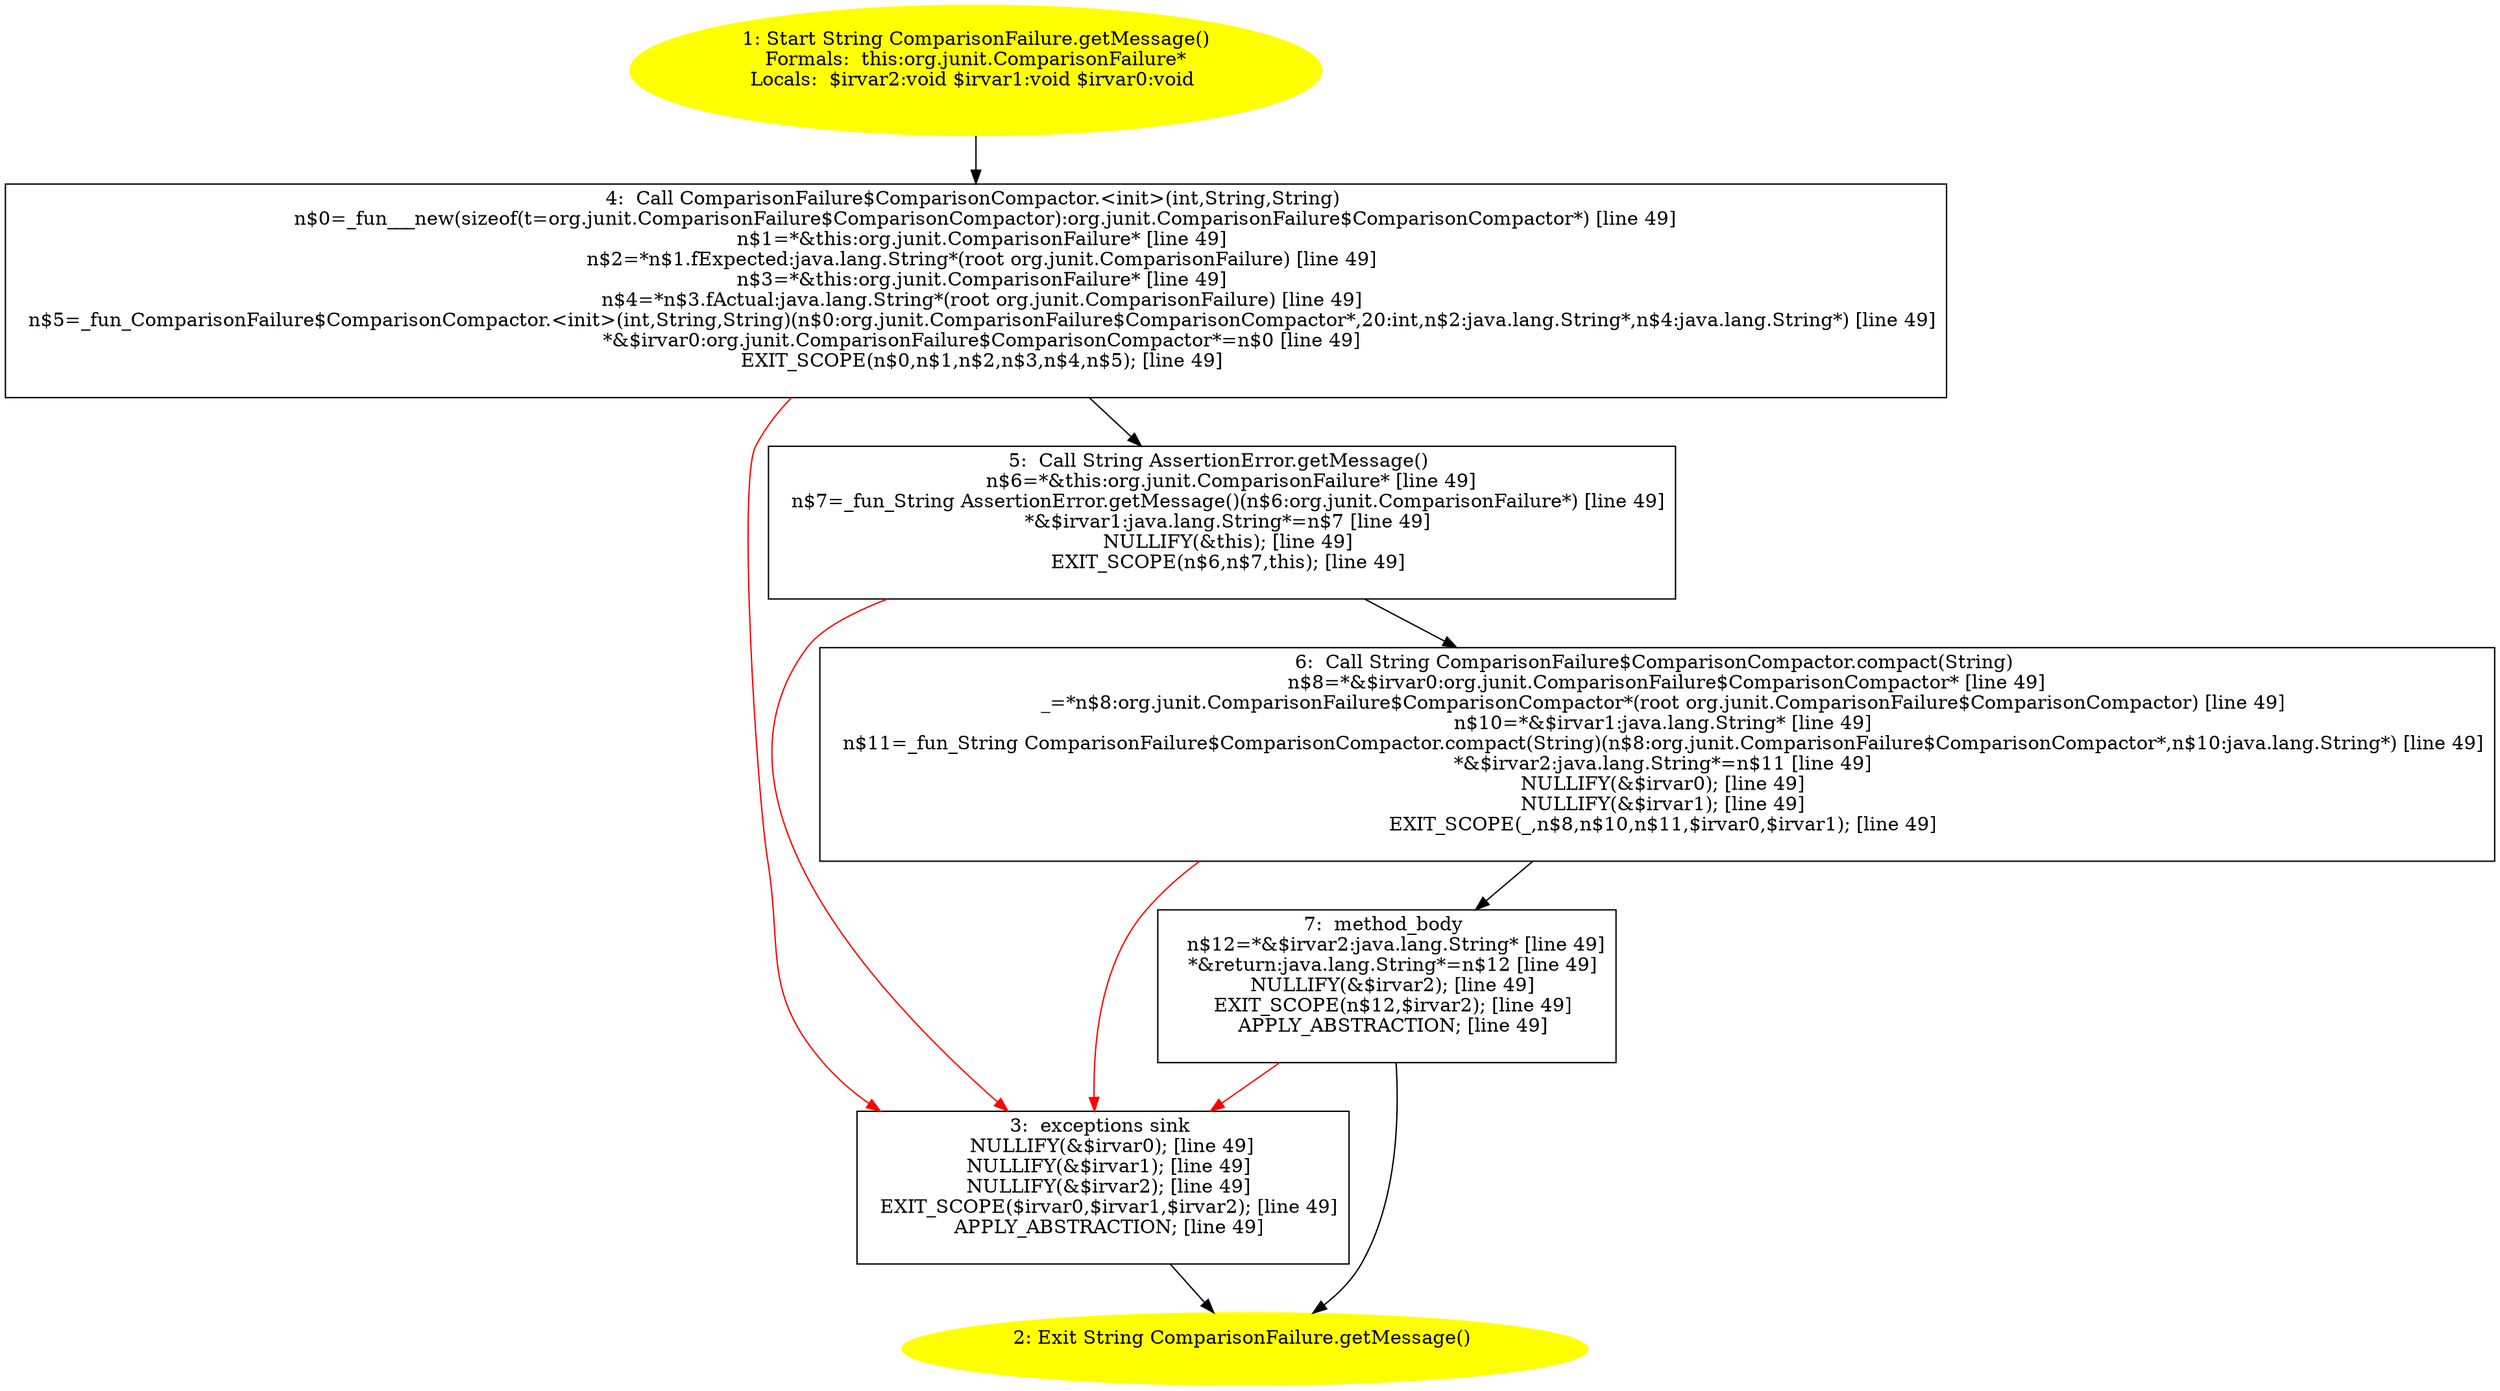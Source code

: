 /* @generated */
digraph cfg {
"org.junit.ComparisonFailure.getMessage():java.lang.String.f3d87355e2c11de994760de7430cb26f_1" [label="1: Start String ComparisonFailure.getMessage()\nFormals:  this:org.junit.ComparisonFailure*\nLocals:  $irvar2:void $irvar1:void $irvar0:void \n  " color=yellow style=filled]
	

	 "org.junit.ComparisonFailure.getMessage():java.lang.String.f3d87355e2c11de994760de7430cb26f_1" -> "org.junit.ComparisonFailure.getMessage():java.lang.String.f3d87355e2c11de994760de7430cb26f_4" ;
"org.junit.ComparisonFailure.getMessage():java.lang.String.f3d87355e2c11de994760de7430cb26f_2" [label="2: Exit String ComparisonFailure.getMessage() \n  " color=yellow style=filled]
	

"org.junit.ComparisonFailure.getMessage():java.lang.String.f3d87355e2c11de994760de7430cb26f_3" [label="3:  exceptions sink \n   NULLIFY(&$irvar0); [line 49]\n  NULLIFY(&$irvar1); [line 49]\n  NULLIFY(&$irvar2); [line 49]\n  EXIT_SCOPE($irvar0,$irvar1,$irvar2); [line 49]\n  APPLY_ABSTRACTION; [line 49]\n " shape="box"]
	

	 "org.junit.ComparisonFailure.getMessage():java.lang.String.f3d87355e2c11de994760de7430cb26f_3" -> "org.junit.ComparisonFailure.getMessage():java.lang.String.f3d87355e2c11de994760de7430cb26f_2" ;
"org.junit.ComparisonFailure.getMessage():java.lang.String.f3d87355e2c11de994760de7430cb26f_4" [label="4:  Call ComparisonFailure$ComparisonCompactor.<init>(int,String,String) \n   n$0=_fun___new(sizeof(t=org.junit.ComparisonFailure$ComparisonCompactor):org.junit.ComparisonFailure$ComparisonCompactor*) [line 49]\n  n$1=*&this:org.junit.ComparisonFailure* [line 49]\n  n$2=*n$1.fExpected:java.lang.String*(root org.junit.ComparisonFailure) [line 49]\n  n$3=*&this:org.junit.ComparisonFailure* [line 49]\n  n$4=*n$3.fActual:java.lang.String*(root org.junit.ComparisonFailure) [line 49]\n  n$5=_fun_ComparisonFailure$ComparisonCompactor.<init>(int,String,String)(n$0:org.junit.ComparisonFailure$ComparisonCompactor*,20:int,n$2:java.lang.String*,n$4:java.lang.String*) [line 49]\n  *&$irvar0:org.junit.ComparisonFailure$ComparisonCompactor*=n$0 [line 49]\n  EXIT_SCOPE(n$0,n$1,n$2,n$3,n$4,n$5); [line 49]\n " shape="box"]
	

	 "org.junit.ComparisonFailure.getMessage():java.lang.String.f3d87355e2c11de994760de7430cb26f_4" -> "org.junit.ComparisonFailure.getMessage():java.lang.String.f3d87355e2c11de994760de7430cb26f_5" ;
	 "org.junit.ComparisonFailure.getMessage():java.lang.String.f3d87355e2c11de994760de7430cb26f_4" -> "org.junit.ComparisonFailure.getMessage():java.lang.String.f3d87355e2c11de994760de7430cb26f_3" [color="red" ];
"org.junit.ComparisonFailure.getMessage():java.lang.String.f3d87355e2c11de994760de7430cb26f_5" [label="5:  Call String AssertionError.getMessage() \n   n$6=*&this:org.junit.ComparisonFailure* [line 49]\n  n$7=_fun_String AssertionError.getMessage()(n$6:org.junit.ComparisonFailure*) [line 49]\n  *&$irvar1:java.lang.String*=n$7 [line 49]\n  NULLIFY(&this); [line 49]\n  EXIT_SCOPE(n$6,n$7,this); [line 49]\n " shape="box"]
	

	 "org.junit.ComparisonFailure.getMessage():java.lang.String.f3d87355e2c11de994760de7430cb26f_5" -> "org.junit.ComparisonFailure.getMessage():java.lang.String.f3d87355e2c11de994760de7430cb26f_6" ;
	 "org.junit.ComparisonFailure.getMessage():java.lang.String.f3d87355e2c11de994760de7430cb26f_5" -> "org.junit.ComparisonFailure.getMessage():java.lang.String.f3d87355e2c11de994760de7430cb26f_3" [color="red" ];
"org.junit.ComparisonFailure.getMessage():java.lang.String.f3d87355e2c11de994760de7430cb26f_6" [label="6:  Call String ComparisonFailure$ComparisonCompactor.compact(String) \n   n$8=*&$irvar0:org.junit.ComparisonFailure$ComparisonCompactor* [line 49]\n  _=*n$8:org.junit.ComparisonFailure$ComparisonCompactor*(root org.junit.ComparisonFailure$ComparisonCompactor) [line 49]\n  n$10=*&$irvar1:java.lang.String* [line 49]\n  n$11=_fun_String ComparisonFailure$ComparisonCompactor.compact(String)(n$8:org.junit.ComparisonFailure$ComparisonCompactor*,n$10:java.lang.String*) [line 49]\n  *&$irvar2:java.lang.String*=n$11 [line 49]\n  NULLIFY(&$irvar0); [line 49]\n  NULLIFY(&$irvar1); [line 49]\n  EXIT_SCOPE(_,n$8,n$10,n$11,$irvar0,$irvar1); [line 49]\n " shape="box"]
	

	 "org.junit.ComparisonFailure.getMessage():java.lang.String.f3d87355e2c11de994760de7430cb26f_6" -> "org.junit.ComparisonFailure.getMessage():java.lang.String.f3d87355e2c11de994760de7430cb26f_7" ;
	 "org.junit.ComparisonFailure.getMessage():java.lang.String.f3d87355e2c11de994760de7430cb26f_6" -> "org.junit.ComparisonFailure.getMessage():java.lang.String.f3d87355e2c11de994760de7430cb26f_3" [color="red" ];
"org.junit.ComparisonFailure.getMessage():java.lang.String.f3d87355e2c11de994760de7430cb26f_7" [label="7:  method_body \n   n$12=*&$irvar2:java.lang.String* [line 49]\n  *&return:java.lang.String*=n$12 [line 49]\n  NULLIFY(&$irvar2); [line 49]\n  EXIT_SCOPE(n$12,$irvar2); [line 49]\n  APPLY_ABSTRACTION; [line 49]\n " shape="box"]
	

	 "org.junit.ComparisonFailure.getMessage():java.lang.String.f3d87355e2c11de994760de7430cb26f_7" -> "org.junit.ComparisonFailure.getMessage():java.lang.String.f3d87355e2c11de994760de7430cb26f_2" ;
	 "org.junit.ComparisonFailure.getMessage():java.lang.String.f3d87355e2c11de994760de7430cb26f_7" -> "org.junit.ComparisonFailure.getMessage():java.lang.String.f3d87355e2c11de994760de7430cb26f_3" [color="red" ];
}
